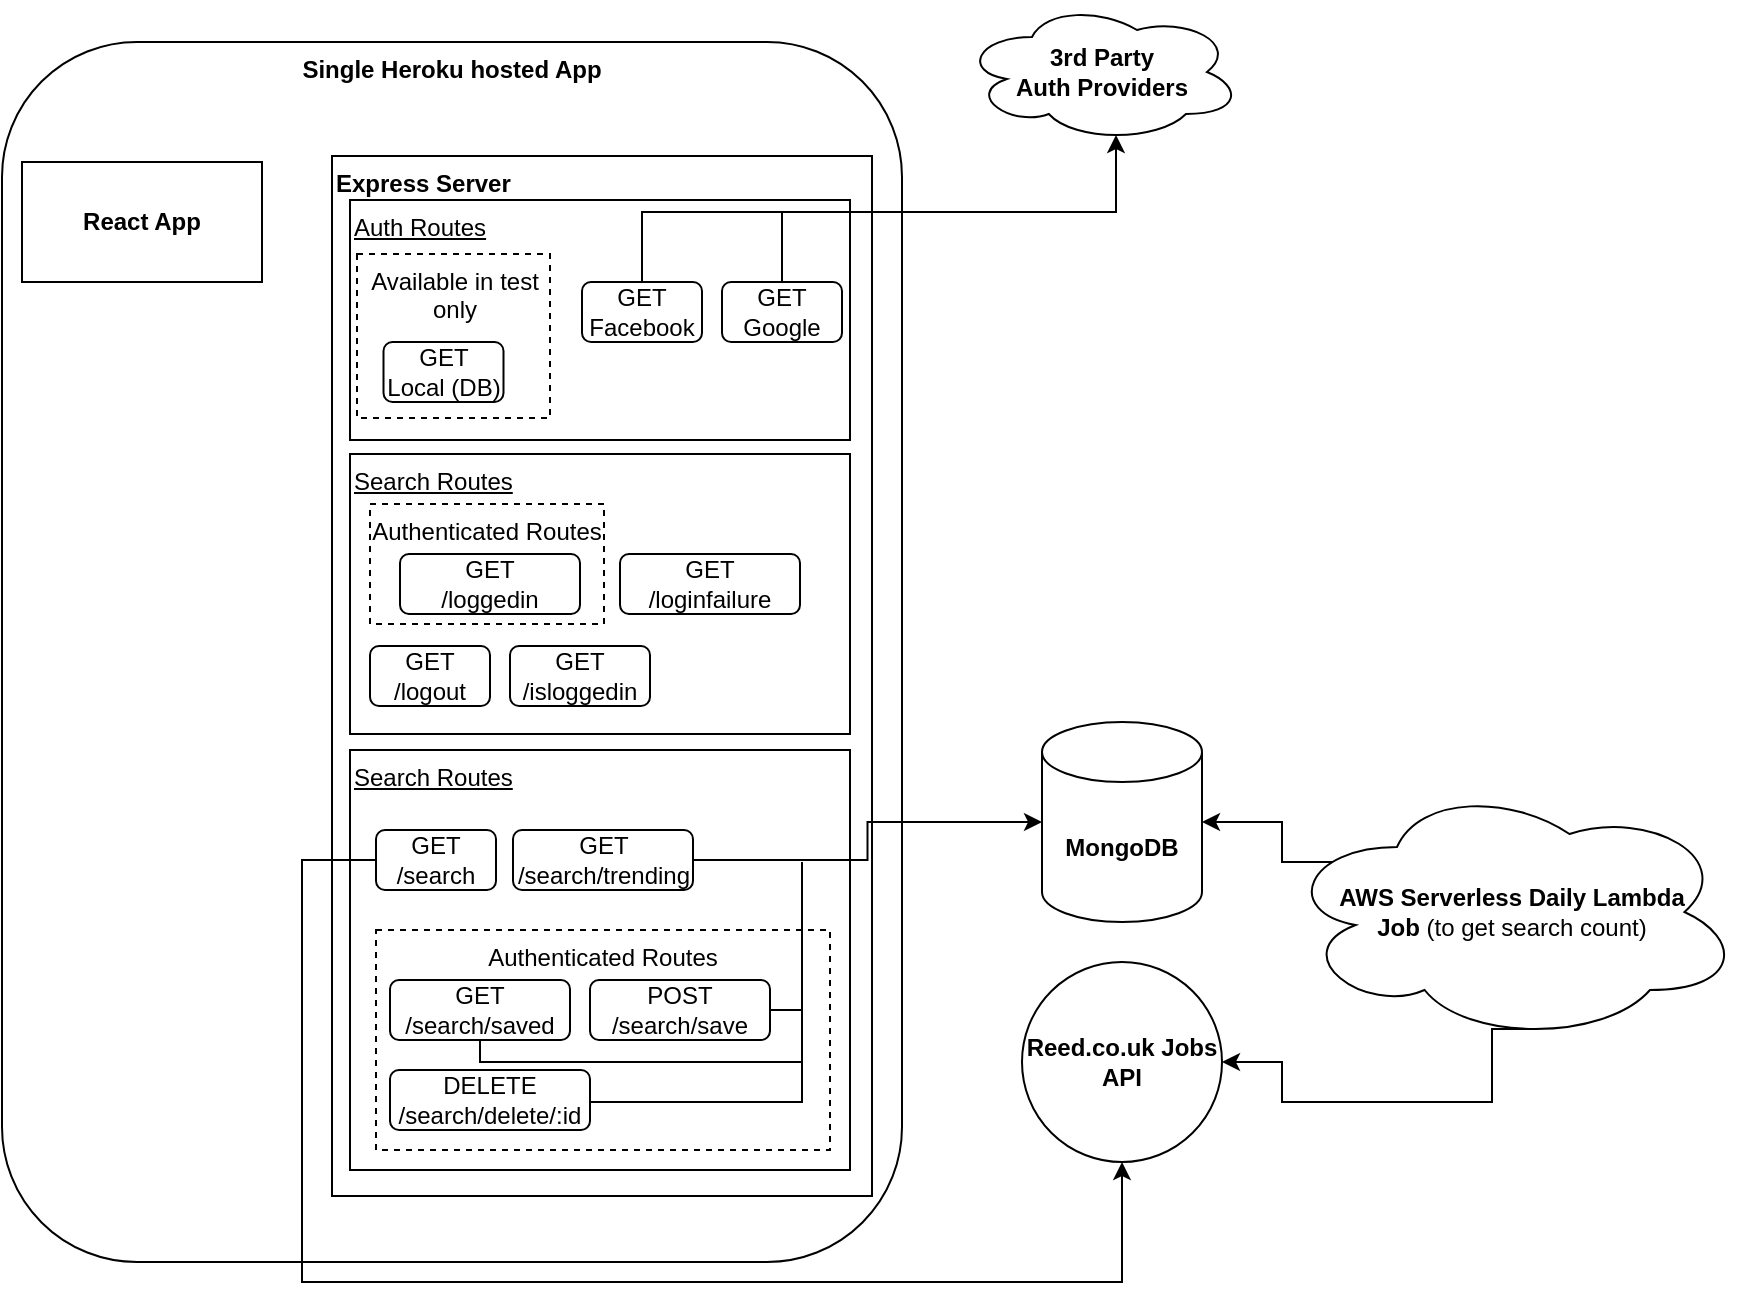 <mxfile version="14.0.1" type="device"><diagram id="nCPorMQm1CPmdn6k1aG3" name="Page-1"><mxGraphModel dx="1351" dy="844" grid="1" gridSize="10" guides="1" tooltips="1" connect="1" arrows="1" fold="1" page="1" pageScale="1" pageWidth="1169" pageHeight="827" math="0" shadow="0"><root><mxCell id="0"/><mxCell id="1" parent="0"/><mxCell id="vlpbJgmByiendaCnosAc-7" value="Single Heroku hosted App" style="rounded=1;whiteSpace=wrap;html=1;align=center;verticalAlign=top;fontStyle=1" vertex="1" parent="1"><mxGeometry x="60" y="70" width="450" height="610" as="geometry"/></mxCell><mxCell id="vlpbJgmByiendaCnosAc-1" value="MongoDB" style="shape=cylinder3;whiteSpace=wrap;html=1;boundedLbl=1;backgroundOutline=1;size=15;fontStyle=1" vertex="1" parent="1"><mxGeometry x="580" y="410" width="80" height="100" as="geometry"/></mxCell><mxCell id="vlpbJgmByiendaCnosAc-42" style="edgeStyle=orthogonalEdgeStyle;rounded=0;orthogonalLoop=1;jettySize=auto;html=1;exitX=0.4;exitY=0.1;exitDx=0;exitDy=0;exitPerimeter=0;entryX=1;entryY=0.5;entryDx=0;entryDy=0;entryPerimeter=0;endArrow=classic;endFill=1;" edge="1" parent="1" source="vlpbJgmByiendaCnosAc-3" target="vlpbJgmByiendaCnosAc-1"><mxGeometry relative="1" as="geometry"><Array as="points"><mxPoint x="700" y="480"/><mxPoint x="700" y="460"/></Array></mxGeometry></mxCell><mxCell id="vlpbJgmByiendaCnosAc-43" style="edgeStyle=orthogonalEdgeStyle;rounded=0;orthogonalLoop=1;jettySize=auto;html=1;exitX=0.55;exitY=0.95;exitDx=0;exitDy=0;exitPerimeter=0;entryX=1;entryY=0.5;entryDx=0;entryDy=0;endArrow=classic;endFill=1;" edge="1" parent="1" source="vlpbJgmByiendaCnosAc-3" target="vlpbJgmByiendaCnosAc-8"><mxGeometry relative="1" as="geometry"><Array as="points"><mxPoint x="805" y="600"/><mxPoint x="700" y="600"/><mxPoint x="700" y="580"/></Array></mxGeometry></mxCell><mxCell id="vlpbJgmByiendaCnosAc-3" value="AWS Serverless Daily Lambda&lt;br&gt;Job &lt;span style=&quot;font-weight: normal&quot;&gt;(to get search count)&lt;/span&gt;" style="ellipse;shape=cloud;whiteSpace=wrap;html=1;fontStyle=1" vertex="1" parent="1"><mxGeometry x="700" y="440" width="230" height="130" as="geometry"/></mxCell><mxCell id="vlpbJgmByiendaCnosAc-5" value="React App" style="rounded=0;whiteSpace=wrap;html=1;fontStyle=1" vertex="1" parent="1"><mxGeometry x="70" y="130" width="120" height="60" as="geometry"/></mxCell><mxCell id="vlpbJgmByiendaCnosAc-8" value="Reed.co.uk Jobs API" style="ellipse;whiteSpace=wrap;html=1;aspect=fixed;rounded=1;align=center;fontStyle=1" vertex="1" parent="1"><mxGeometry x="570" y="530" width="100" height="100" as="geometry"/></mxCell><mxCell id="vlpbJgmByiendaCnosAc-35" value="" style="group" vertex="1" connectable="0" parent="1"><mxGeometry x="260" y="127" width="270" height="530" as="geometry"/></mxCell><mxCell id="vlpbJgmByiendaCnosAc-2" value="Express Server" style="rounded=0;whiteSpace=wrap;html=1;align=left;verticalAlign=top;fontStyle=1" vertex="1" parent="vlpbJgmByiendaCnosAc-35"><mxGeometry x="-35" width="270" height="520" as="geometry"/></mxCell><mxCell id="vlpbJgmByiendaCnosAc-15" value="" style="group" vertex="1" connectable="0" parent="vlpbJgmByiendaCnosAc-35"><mxGeometry x="-26" y="31" width="250" height="110" as="geometry"/></mxCell><mxCell id="vlpbJgmByiendaCnosAc-9" value="&lt;span style=&quot;font-weight: normal&quot;&gt;&lt;u&gt;Auth Routes&lt;/u&gt;&lt;/span&gt;" style="rounded=0;whiteSpace=wrap;html=1;align=left;verticalAlign=top;fontStyle=1" vertex="1" parent="vlpbJgmByiendaCnosAc-15"><mxGeometry y="-9" width="250" height="120" as="geometry"/></mxCell><mxCell id="vlpbJgmByiendaCnosAc-14" value="Available in test only" style="rounded=0;whiteSpace=wrap;html=1;align=center;dashed=1;verticalAlign=top;" vertex="1" parent="vlpbJgmByiendaCnosAc-15"><mxGeometry x="3.5" y="18" width="96.5" height="82" as="geometry"/></mxCell><mxCell id="vlpbJgmByiendaCnosAc-11" value="GET&lt;br&gt;Google" style="rounded=1;whiteSpace=wrap;html=1;align=center;" vertex="1" parent="vlpbJgmByiendaCnosAc-15"><mxGeometry x="186" y="32" width="60" height="30" as="geometry"/></mxCell><mxCell id="vlpbJgmByiendaCnosAc-12" value="GET Facebook" style="rounded=1;whiteSpace=wrap;html=1;align=center;" vertex="1" parent="vlpbJgmByiendaCnosAc-15"><mxGeometry x="116" y="32" width="60" height="30" as="geometry"/></mxCell><mxCell id="vlpbJgmByiendaCnosAc-13" value="GET &lt;br&gt;Local (DB)" style="rounded=1;whiteSpace=wrap;html=1;align=center;" vertex="1" parent="vlpbJgmByiendaCnosAc-15"><mxGeometry x="16.75" y="62" width="60" height="30" as="geometry"/></mxCell><mxCell id="vlpbJgmByiendaCnosAc-16" value="" style="group" vertex="1" connectable="0" parent="vlpbJgmByiendaCnosAc-35"><mxGeometry x="-26" y="297" width="250" height="210" as="geometry"/></mxCell><mxCell id="vlpbJgmByiendaCnosAc-17" value="&lt;span style=&quot;font-weight: normal&quot;&gt;&lt;u&gt;Search Routes&lt;/u&gt;&lt;/span&gt;" style="rounded=0;whiteSpace=wrap;html=1;align=left;verticalAlign=top;fontStyle=1" vertex="1" parent="vlpbJgmByiendaCnosAc-16"><mxGeometry width="250" height="210" as="geometry"/></mxCell><mxCell id="vlpbJgmByiendaCnosAc-18" value="Authenticated Routes" style="rounded=0;whiteSpace=wrap;html=1;align=center;dashed=1;verticalAlign=top;" vertex="1" parent="vlpbJgmByiendaCnosAc-16"><mxGeometry x="13" y="90" width="227" height="110" as="geometry"/></mxCell><mxCell id="vlpbJgmByiendaCnosAc-19" value="GET&lt;br&gt;/search" style="rounded=1;whiteSpace=wrap;html=1;align=center;" vertex="1" parent="vlpbJgmByiendaCnosAc-16"><mxGeometry x="13" y="40" width="60" height="30" as="geometry"/></mxCell><mxCell id="vlpbJgmByiendaCnosAc-22" value="GET&lt;br&gt;/search/trending" style="rounded=1;whiteSpace=wrap;html=1;align=center;" vertex="1" parent="vlpbJgmByiendaCnosAc-16"><mxGeometry x="81.5" y="40" width="90" height="30" as="geometry"/></mxCell><mxCell id="vlpbJgmByiendaCnosAc-23" value="GET&lt;br&gt;/search/saved" style="rounded=1;whiteSpace=wrap;html=1;align=center;" vertex="1" parent="vlpbJgmByiendaCnosAc-16"><mxGeometry x="20" y="115" width="90" height="30" as="geometry"/></mxCell><mxCell id="vlpbJgmByiendaCnosAc-24" value="POST&lt;br&gt;/search/save" style="rounded=1;whiteSpace=wrap;html=1;align=center;" vertex="1" parent="vlpbJgmByiendaCnosAc-16"><mxGeometry x="120" y="115" width="90" height="30" as="geometry"/></mxCell><mxCell id="vlpbJgmByiendaCnosAc-25" value="DELETE&lt;br&gt;/search/delete/:id" style="rounded=1;whiteSpace=wrap;html=1;align=center;" vertex="1" parent="vlpbJgmByiendaCnosAc-16"><mxGeometry x="20" y="160" width="100" height="30" as="geometry"/></mxCell><mxCell id="vlpbJgmByiendaCnosAc-27" value="&lt;span style=&quot;font-weight: normal&quot;&gt;&lt;u&gt;Search Routes&lt;/u&gt;&lt;/span&gt;" style="rounded=0;whiteSpace=wrap;html=1;align=left;verticalAlign=top;fontStyle=1" vertex="1" parent="vlpbJgmByiendaCnosAc-35"><mxGeometry x="-26" y="149" width="250" height="140" as="geometry"/></mxCell><mxCell id="vlpbJgmByiendaCnosAc-28" value="Authenticated Routes" style="rounded=0;whiteSpace=wrap;html=1;align=center;dashed=1;verticalAlign=top;" vertex="1" parent="vlpbJgmByiendaCnosAc-35"><mxGeometry x="-16" y="174" width="117" height="60" as="geometry"/></mxCell><mxCell id="vlpbJgmByiendaCnosAc-29" value="GET&lt;br&gt;/logout" style="rounded=1;whiteSpace=wrap;html=1;align=center;" vertex="1" parent="vlpbJgmByiendaCnosAc-35"><mxGeometry x="-16" y="245" width="60" height="30" as="geometry"/></mxCell><mxCell id="vlpbJgmByiendaCnosAc-30" value="GET&lt;br&gt;/loginfailure" style="rounded=1;whiteSpace=wrap;html=1;align=center;" vertex="1" parent="vlpbJgmByiendaCnosAc-35"><mxGeometry x="109" y="199" width="90" height="30" as="geometry"/></mxCell><mxCell id="vlpbJgmByiendaCnosAc-31" value="GET&lt;br&gt;/loggedin" style="rounded=1;whiteSpace=wrap;html=1;align=center;" vertex="1" parent="vlpbJgmByiendaCnosAc-35"><mxGeometry x="-1" y="199" width="90" height="30" as="geometry"/></mxCell><mxCell id="vlpbJgmByiendaCnosAc-34" value="GET&lt;br&gt;/isloggedin" style="rounded=1;whiteSpace=wrap;html=1;align=center;" vertex="1" parent="vlpbJgmByiendaCnosAc-35"><mxGeometry x="54" y="245" width="70" height="30" as="geometry"/></mxCell><mxCell id="vlpbJgmByiendaCnosAc-36" value="3rd Party &lt;br&gt;Auth Providers" style="ellipse;shape=cloud;whiteSpace=wrap;html=1;fontStyle=1" vertex="1" parent="1"><mxGeometry x="540" y="50" width="140" height="70" as="geometry"/></mxCell><mxCell id="vlpbJgmByiendaCnosAc-37" style="edgeStyle=orthogonalEdgeStyle;rounded=0;orthogonalLoop=1;jettySize=auto;html=1;exitX=0.5;exitY=0;exitDx=0;exitDy=0;entryX=0.55;entryY=0.95;entryDx=0;entryDy=0;entryPerimeter=0;" edge="1" parent="1" source="vlpbJgmByiendaCnosAc-12" target="vlpbJgmByiendaCnosAc-36"><mxGeometry relative="1" as="geometry"/></mxCell><mxCell id="vlpbJgmByiendaCnosAc-40" style="edgeStyle=none;rounded=0;orthogonalLoop=1;jettySize=auto;html=1;exitX=0.5;exitY=0;exitDx=0;exitDy=0;endArrow=none;endFill=0;" edge="1" parent="1" source="vlpbJgmByiendaCnosAc-11"><mxGeometry relative="1" as="geometry"><mxPoint x="450" y="154.839" as="targetPoint"/></mxGeometry></mxCell><mxCell id="vlpbJgmByiendaCnosAc-44" style="edgeStyle=orthogonalEdgeStyle;rounded=0;orthogonalLoop=1;jettySize=auto;html=1;exitX=0;exitY=0.5;exitDx=0;exitDy=0;entryX=0.5;entryY=1;entryDx=0;entryDy=0;endArrow=classic;endFill=1;" edge="1" parent="1" source="vlpbJgmByiendaCnosAc-19" target="vlpbJgmByiendaCnosAc-8"><mxGeometry relative="1" as="geometry"><Array as="points"><mxPoint x="210" y="479"/><mxPoint x="210" y="690"/><mxPoint x="620" y="690"/></Array></mxGeometry></mxCell><mxCell id="vlpbJgmByiendaCnosAc-45" style="edgeStyle=orthogonalEdgeStyle;rounded=0;orthogonalLoop=1;jettySize=auto;html=1;exitX=1;exitY=0.5;exitDx=0;exitDy=0;entryX=0;entryY=0.5;entryDx=0;entryDy=0;entryPerimeter=0;endArrow=classic;endFill=1;" edge="1" parent="1" source="vlpbJgmByiendaCnosAc-22" target="vlpbJgmByiendaCnosAc-1"><mxGeometry relative="1" as="geometry"/></mxCell><mxCell id="vlpbJgmByiendaCnosAc-46" style="edgeStyle=orthogonalEdgeStyle;rounded=0;orthogonalLoop=1;jettySize=auto;html=1;exitX=1;exitY=0.5;exitDx=0;exitDy=0;endArrow=none;endFill=0;" edge="1" parent="1" source="vlpbJgmByiendaCnosAc-24"><mxGeometry relative="1" as="geometry"><mxPoint x="460" y="480" as="targetPoint"/><Array as="points"><mxPoint x="460" y="554"/></Array></mxGeometry></mxCell><mxCell id="vlpbJgmByiendaCnosAc-47" style="edgeStyle=orthogonalEdgeStyle;rounded=0;orthogonalLoop=1;jettySize=auto;html=1;exitX=0.5;exitY=1;exitDx=0;exitDy=0;endArrow=none;endFill=0;" edge="1" parent="1" source="vlpbJgmByiendaCnosAc-23"><mxGeometry relative="1" as="geometry"><mxPoint x="460" y="554" as="targetPoint"/><Array as="points"><mxPoint x="299" y="580"/><mxPoint x="460" y="580"/></Array></mxGeometry></mxCell><mxCell id="vlpbJgmByiendaCnosAc-48" style="edgeStyle=orthogonalEdgeStyle;rounded=0;orthogonalLoop=1;jettySize=auto;html=1;exitX=1;exitY=0.5;exitDx=0;exitDy=0;endArrow=none;endFill=0;" edge="1" parent="1" source="vlpbJgmByiendaCnosAc-25"><mxGeometry relative="1" as="geometry"><mxPoint x="460" y="580" as="targetPoint"/><Array as="points"><mxPoint x="354" y="600"/><mxPoint x="460" y="600"/></Array></mxGeometry></mxCell></root></mxGraphModel></diagram></mxfile>